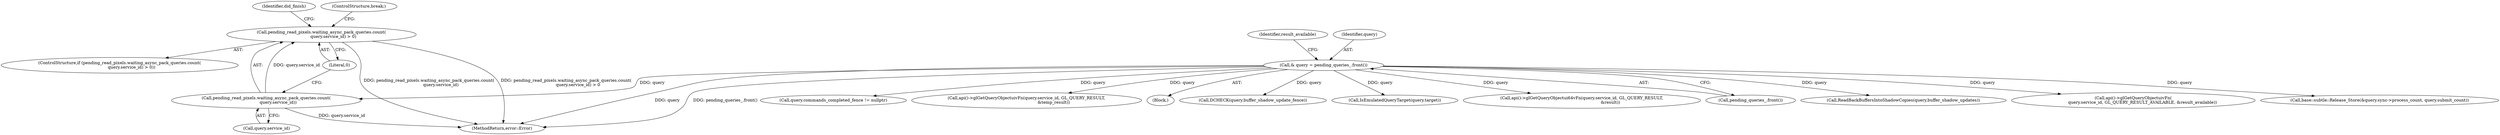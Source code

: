 digraph "1_Chrome_a4150b688a754d3d10d2ca385155b1c95d77d6ae_3@API" {
"1000166" [label="(Call,pending_read_pixels.waiting_async_pack_queries.count(\n                  query.service_id) > 0)"];
"1000167" [label="(Call,pending_read_pixels.waiting_async_pack_queries.count(\n                  query.service_id))"];
"1000108" [label="(Call,& query = pending_queries_.front())"];
"1000185" [label="(Call,DCHECK(query.buffer_shadow_update_fence))"];
"1000166" [label="(Call,pending_read_pixels.waiting_async_pack_queries.count(\n                  query.service_id) > 0)"];
"1000300" [label="(MethodReturn,error::Error)"];
"1000217" [label="(Call,IsEmulatedQueryTarget(query.target))"];
"1000246" [label="(Call,api()->glGetQueryObjectui64vFn(query.service_id, GL_QUERY_RESULT,\n                                           &result))"];
"1000175" [label="(Identifier,did_finish)"];
"1000194" [label="(Call,ReadBackBuffersIntoShadowCopies(query.buffer_shadow_updates))"];
"1000108" [label="(Call,& query = pending_queries_.front())"];
"1000109" [label="(Identifier,query)"];
"1000229" [label="(Call,api()->glGetQueryObjectuivFn(\n              query.service_id, GL_QUERY_RESULT_AVAILABLE, &result_available))"];
"1000165" [label="(ControlStructure,if (pending_read_pixels.waiting_async_pack_queries.count(\n                  query.service_id) > 0))"];
"1000168" [label="(Call,query.service_id)"];
"1000167" [label="(Call,pending_read_pixels.waiting_async_pack_queries.count(\n                  query.service_id))"];
"1000282" [label="(Call,base::subtle::Release_Store(&query.sync->process_count, query.submit_count))"];
"1000110" [label="(Call,pending_queries_.front())"];
"1000113" [label="(Identifier,result_available)"];
"1000126" [label="(Call,query.commands_completed_fence != nullptr)"];
"1000259" [label="(Call,api()->glGetQueryObjectuivFn(query.service_id, GL_QUERY_RESULT,\n                                         &temp_result))"];
"1000183" [label="(ControlStructure,break;)"];
"1000106" [label="(Block,)"];
"1000171" [label="(Literal,0)"];
"1000166" -> "1000165"  [label="AST: "];
"1000166" -> "1000171"  [label="CFG: "];
"1000167" -> "1000166"  [label="AST: "];
"1000171" -> "1000166"  [label="AST: "];
"1000175" -> "1000166"  [label="CFG: "];
"1000183" -> "1000166"  [label="CFG: "];
"1000166" -> "1000300"  [label="DDG: pending_read_pixels.waiting_async_pack_queries.count(\n                  query.service_id) > 0"];
"1000166" -> "1000300"  [label="DDG: pending_read_pixels.waiting_async_pack_queries.count(\n                  query.service_id)"];
"1000167" -> "1000166"  [label="DDG: query.service_id"];
"1000167" -> "1000168"  [label="CFG: "];
"1000168" -> "1000167"  [label="AST: "];
"1000171" -> "1000167"  [label="CFG: "];
"1000167" -> "1000300"  [label="DDG: query.service_id"];
"1000108" -> "1000167"  [label="DDG: query"];
"1000108" -> "1000106"  [label="AST: "];
"1000108" -> "1000110"  [label="CFG: "];
"1000109" -> "1000108"  [label="AST: "];
"1000110" -> "1000108"  [label="AST: "];
"1000113" -> "1000108"  [label="CFG: "];
"1000108" -> "1000300"  [label="DDG: pending_queries_.front()"];
"1000108" -> "1000300"  [label="DDG: query"];
"1000108" -> "1000126"  [label="DDG: query"];
"1000108" -> "1000185"  [label="DDG: query"];
"1000108" -> "1000194"  [label="DDG: query"];
"1000108" -> "1000217"  [label="DDG: query"];
"1000108" -> "1000229"  [label="DDG: query"];
"1000108" -> "1000246"  [label="DDG: query"];
"1000108" -> "1000259"  [label="DDG: query"];
"1000108" -> "1000282"  [label="DDG: query"];
}
